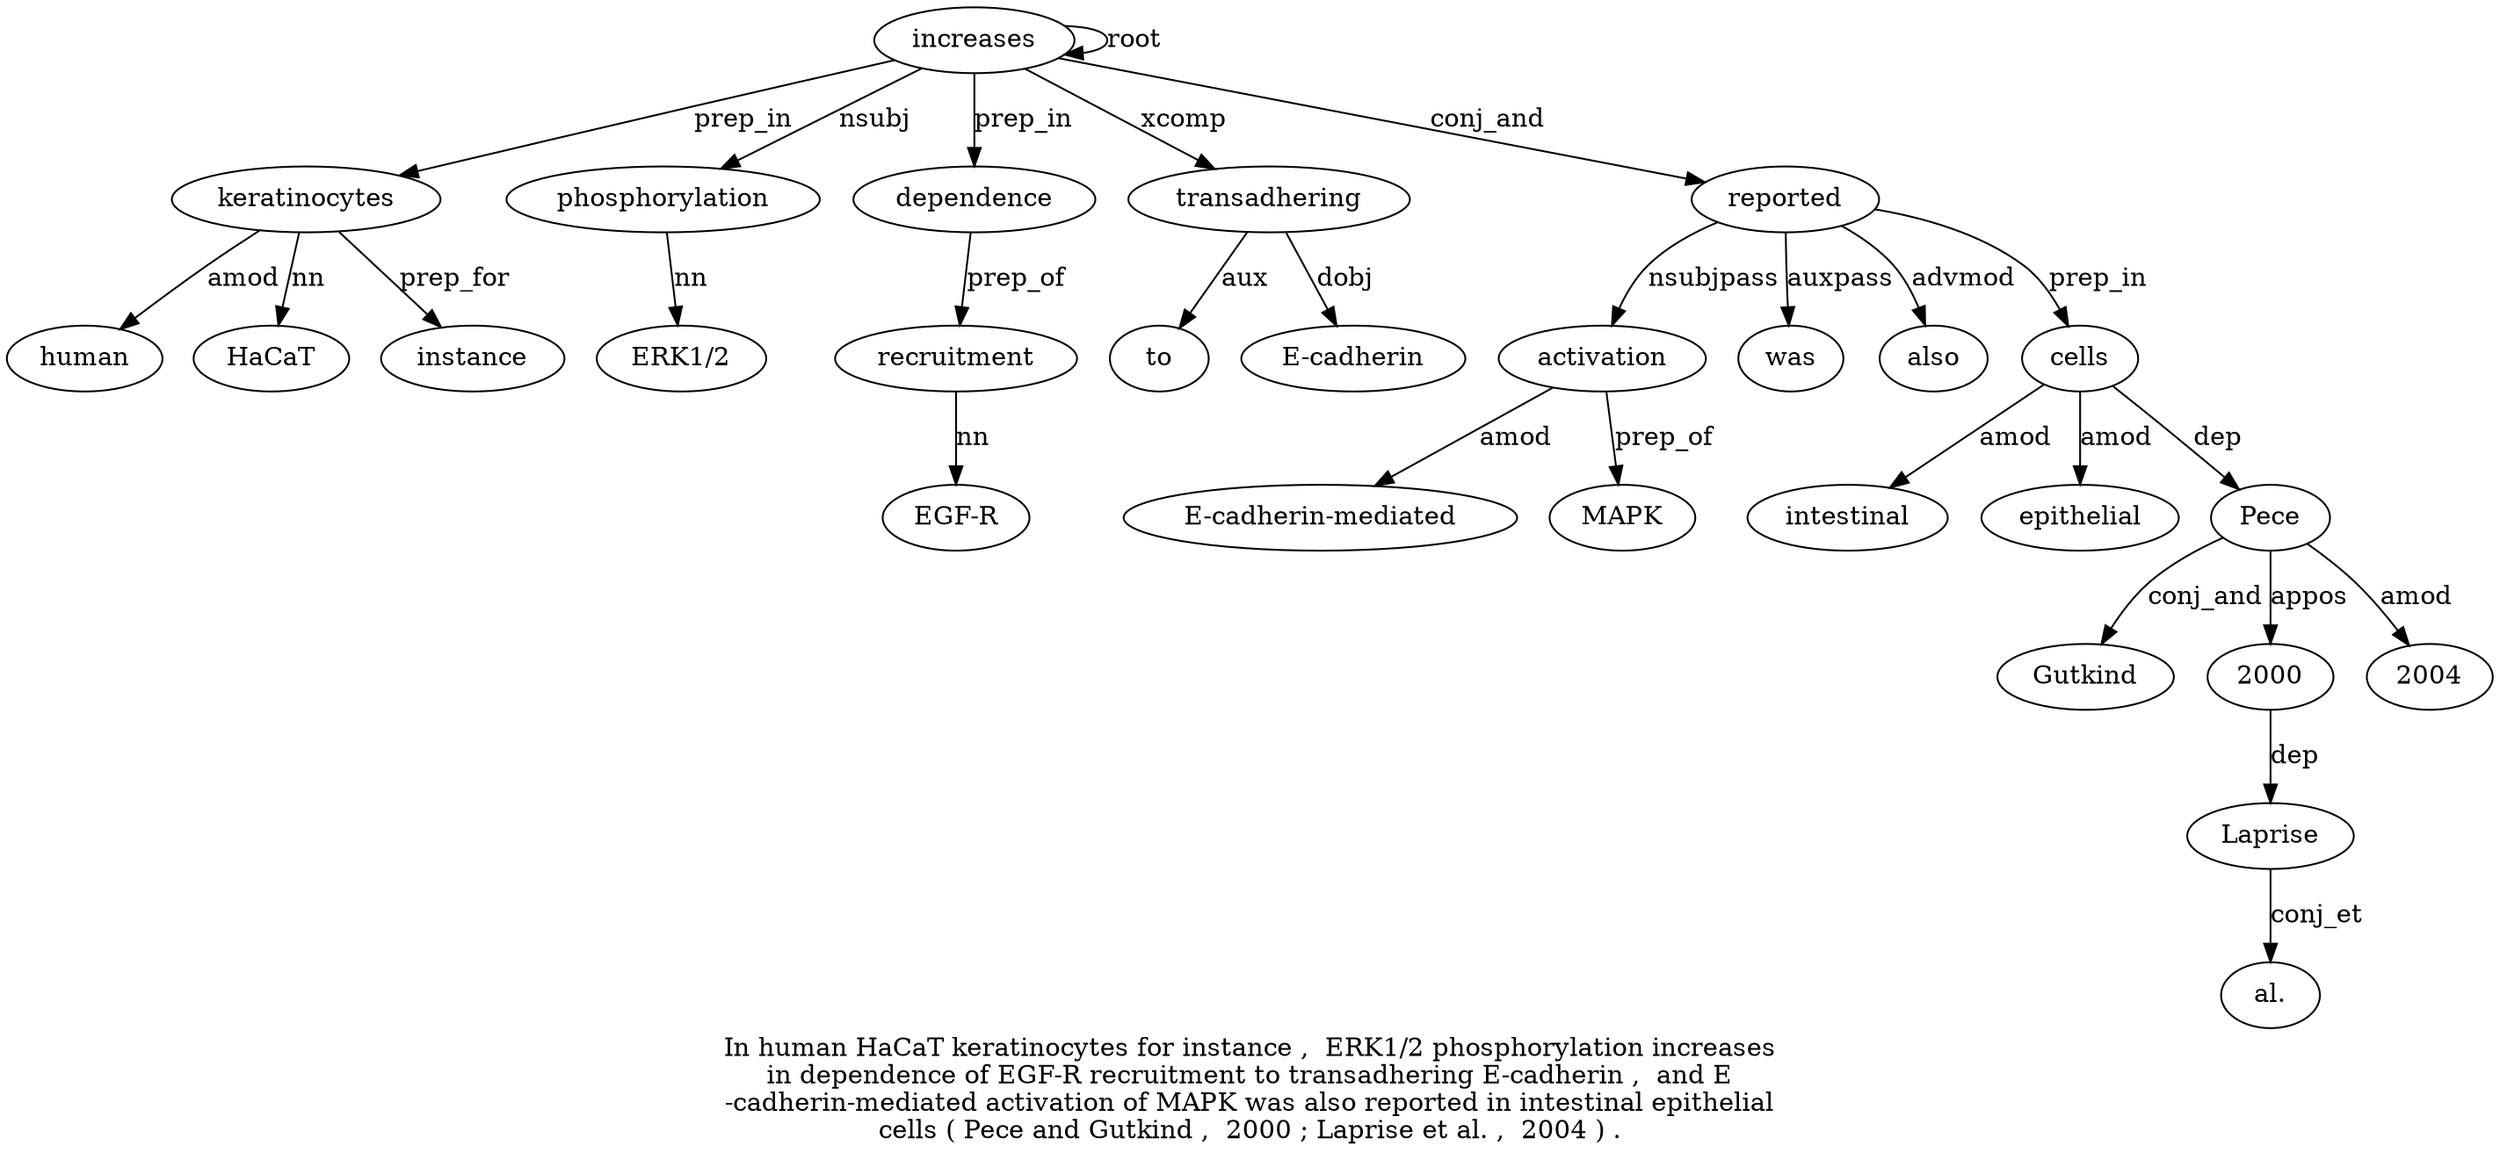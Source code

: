 digraph "In human HaCaT keratinocytes for instance ,  ERK1/2 phosphorylation increases in dependence of EGF-R recruitment to transadhering E-cadherin ,  and E-cadherin-mediated activation of MAPK was also reported in intestinal epithelial cells ( Pece and Gutkind ,  2000 ; Laprise et al. ,  2004 ) ." {
label="In human HaCaT keratinocytes for instance ,  ERK1/2 phosphorylation increases
in dependence of EGF-R recruitment to transadhering E-cadherin ,  and E
-cadherin-mediated activation of MAPK was also reported in intestinal epithelial
cells ( Pece and Gutkind ,  2000 ; Laprise et al. ,  2004 ) .";
keratinocytes4 [style=filled, fillcolor=white, label=keratinocytes];
human2 [style=filled, fillcolor=white, label=human];
keratinocytes4 -> human2  [label=amod];
HaCaT3 [style=filled, fillcolor=white, label=HaCaT];
keratinocytes4 -> HaCaT3  [label=nn];
increases10 [style=filled, fillcolor=white, label=increases];
increases10 -> keratinocytes4  [label=prep_in];
instance6 [style=filled, fillcolor=white, label=instance];
keratinocytes4 -> instance6  [label=prep_for];
phosphorylation9 [style=filled, fillcolor=white, label=phosphorylation];
"ERK1/28" [style=filled, fillcolor=white, label="ERK1/2"];
phosphorylation9 -> "ERK1/28"  [label=nn];
increases10 -> phosphorylation9  [label=nsubj];
increases10 -> increases10  [label=root];
dependence12 [style=filled, fillcolor=white, label=dependence];
increases10 -> dependence12  [label=prep_in];
recruitment15 [style=filled, fillcolor=white, label=recruitment];
"EGF-R14" [style=filled, fillcolor=white, label="EGF-R"];
recruitment15 -> "EGF-R14"  [label=nn];
dependence12 -> recruitment15  [label=prep_of];
transadhering17 [style=filled, fillcolor=white, label=transadhering];
to16 [style=filled, fillcolor=white, label=to];
transadhering17 -> to16  [label=aux];
increases10 -> transadhering17  [label=xcomp];
"E-cadherin18" [style=filled, fillcolor=white, label="E-cadherin"];
transadhering17 -> "E-cadherin18"  [label=dobj];
activation22 [style=filled, fillcolor=white, label=activation];
"E-cadherin-mediated21" [style=filled, fillcolor=white, label="E-cadherin-mediated"];
activation22 -> "E-cadherin-mediated21"  [label=amod];
reported27 [style=filled, fillcolor=white, label=reported];
reported27 -> activation22  [label=nsubjpass];
MAPK24 [style=filled, fillcolor=white, label=MAPK];
activation22 -> MAPK24  [label=prep_of];
was25 [style=filled, fillcolor=white, label=was];
reported27 -> was25  [label=auxpass];
also26 [style=filled, fillcolor=white, label=also];
reported27 -> also26  [label=advmod];
increases10 -> reported27  [label=conj_and];
cells31 [style=filled, fillcolor=white, label=cells];
intestinal29 [style=filled, fillcolor=white, label=intestinal];
cells31 -> intestinal29  [label=amod];
epithelial30 [style=filled, fillcolor=white, label=epithelial];
cells31 -> epithelial30  [label=amod];
reported27 -> cells31  [label=prep_in];
Pece33 [style=filled, fillcolor=white, label=Pece];
cells31 -> Pece33  [label=dep];
Gutkind35 [style=filled, fillcolor=white, label=Gutkind];
Pece33 -> Gutkind35  [label=conj_and];
200037 [style=filled, fillcolor=white, label=2000];
Pece33 -> 200037  [label=appos];
Laprise39 [style=filled, fillcolor=white, label=Laprise];
200037 -> Laprise39  [label=dep];
"al.41" [style=filled, fillcolor=white, label="al."];
Laprise39 -> "al.41"  [label=conj_et];
200443 [style=filled, fillcolor=white, label=2004];
Pece33 -> 200443  [label=amod];
}
